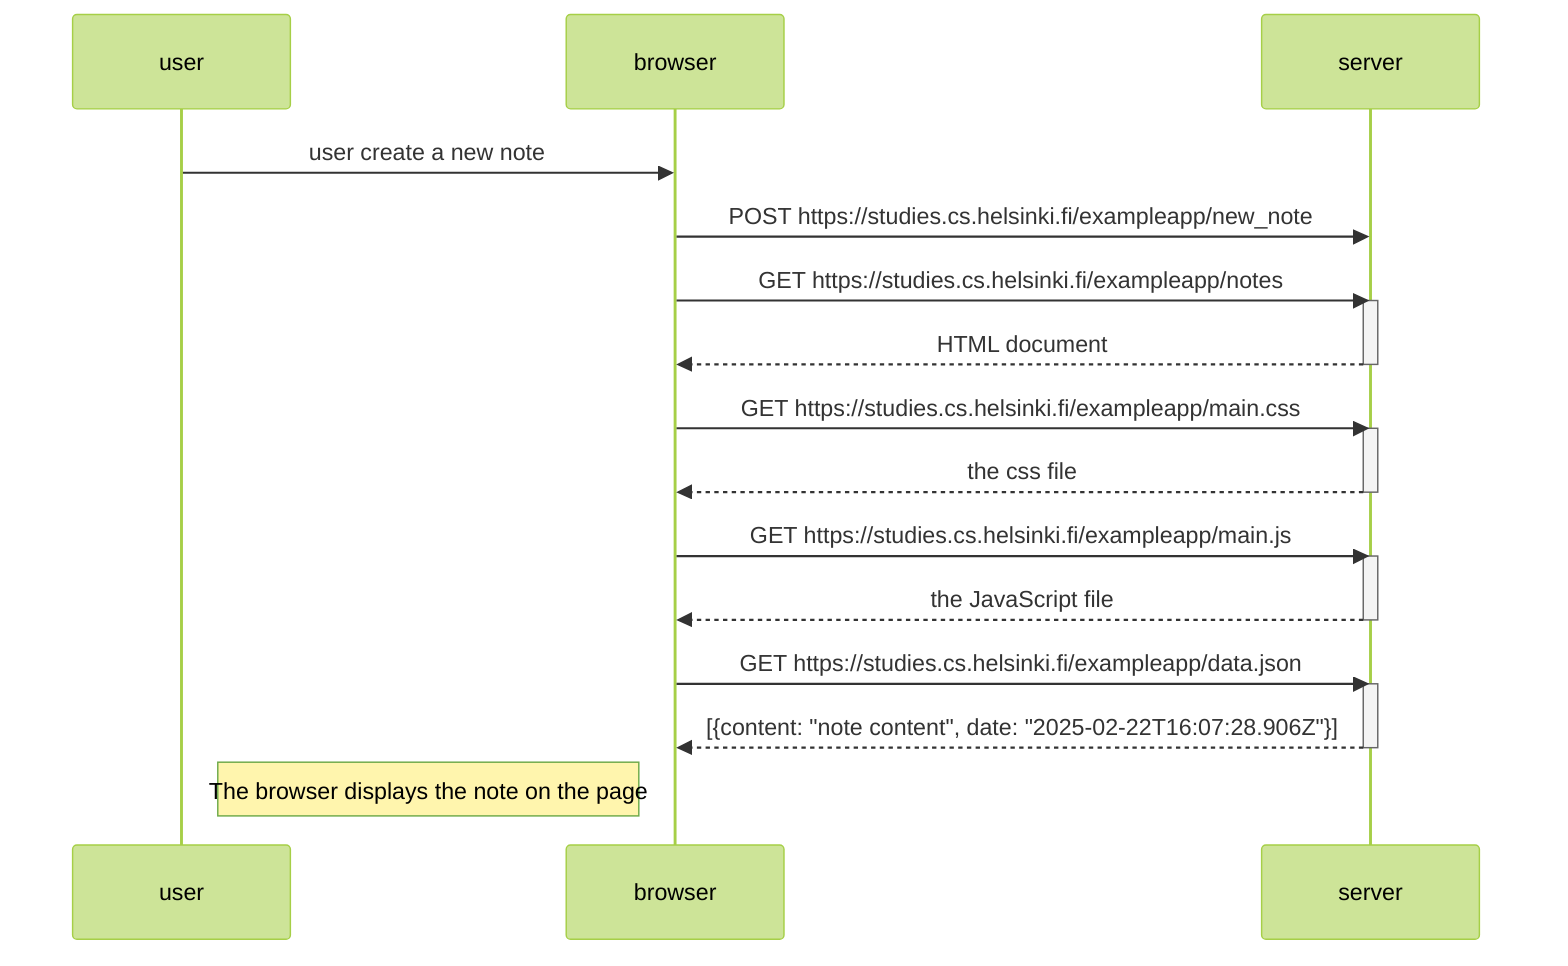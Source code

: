---
config:
  theme: forest
---
sequenceDiagram
    participant user
    participant browser
    participant server

    user->>browser: user create a new note

    browser->>server: POST https://studies.cs.helsinki.fi/exampleapp/new_note
    browser->>server: GET https://studies.cs.helsinki.fi/exampleapp/notes
    activate server
    server-->>browser: HTML document
    deactivate server

    browser->>server: GET https://studies.cs.helsinki.fi/exampleapp/main.css
    activate server
    server-->>browser: the css file
    deactivate server

    browser->>server: GET https://studies.cs.helsinki.fi/exampleapp/main.js
    activate server
    server-->>browser: the JavaScript file
    deactivate server

    browser->>server: GET https://studies.cs.helsinki.fi/exampleapp/data.json
    activate server
    server-->>browser: [{content: "note content", date: "2025-02-22T16:07:28.906Z"}]
    deactivate server

    Note left of browser: The browser displays the note on the page
